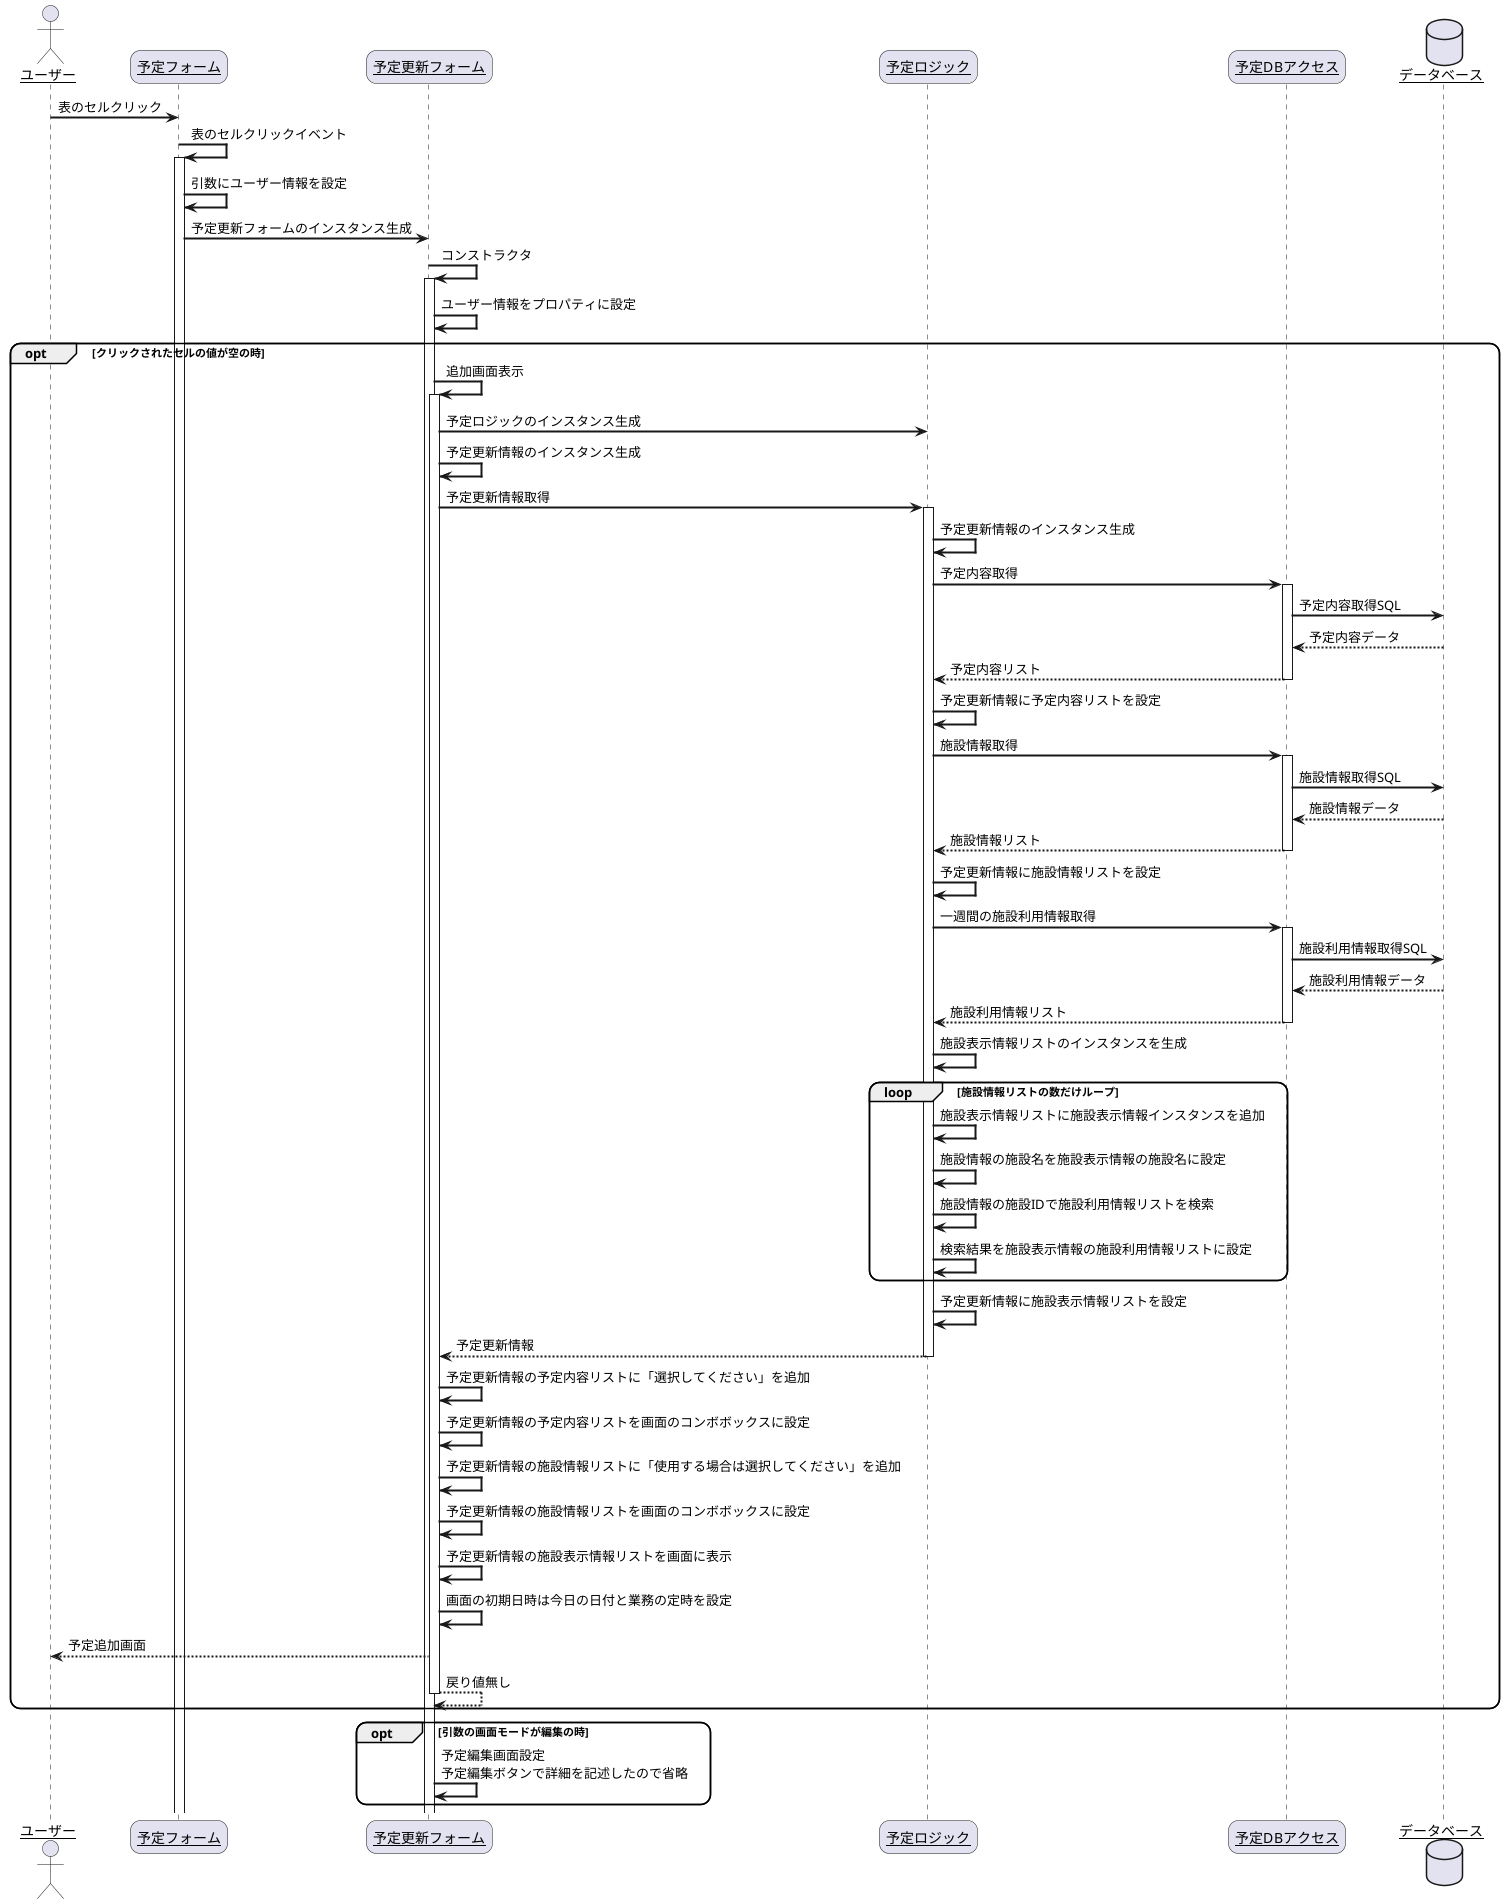 @startuml
skinparam sequenceArrowThickness 2
skinparam roundcorner 20
skinparam maxmessagesize 60
skinparam sequenceParticipant underline

actor "ユーザー" as user
participant "予定フォーム" as plan_form
participant "予定更新フォーム" as plan_update_form
participant "予定ロジック" as plan_logic
participant "予定DBアクセス" as plan_data_acces
database "データベース" as db

user -> plan_form: 表のセルクリック
plan_form -> plan_form: 表のセルクリックイベント
activate plan_form
plan_form -> plan_form: 引数にユーザー情報を設定
plan_form -> plan_update_form: 予定更新フォームのインスタンス生成
plan_update_form -> plan_update_form: コンストラクタ
activate plan_update_form
plan_update_form -> plan_update_form:ユーザー情報をプロパティに設定
opt クリックされたセルの値が空の時
    plan_update_form -> plan_update_form: 追加画面表示
    activate plan_update_form
    plan_update_form -> plan_logic: 予定ロジックのインスタンス生成
    plan_update_form -> plan_update_form: 予定更新情報のインスタンス生成
    plan_update_form -> plan_logic: 予定更新情報取得
    activate plan_logic
    plan_logic -> plan_logic: 予定更新情報のインスタンス生成
    plan_logic -> plan_data_acces: 予定内容取得
    activate plan_data_acces
    plan_data_acces -> db: 予定内容取得SQL
    db --> plan_data_acces: 予定内容データ
    plan_data_acces --> plan_logic:予定内容リスト
    deactivate plan_data_acces
    plan_logic -> plan_logic: 予定更新情報に予定内容リストを設定
    plan_logic -> plan_data_acces: 施設情報取得
    activate plan_data_acces
    plan_data_acces -> db: 施設情報取得SQL
    db --> plan_data_acces: 施設情報データ
    plan_data_acces --> plan_logic:施設情報リスト
    deactivate plan_data_acces
    plan_logic -> plan_logic: 予定更新情報に施設情報リストを設定
    plan_logic -> plan_data_acces: 一週間の施設利用情報取得
    activate plan_data_acces
    plan_data_acces -> db: 施設利用情報取得SQL
    db --> plan_data_acces: 施設利用情報データ
    plan_data_acces --> plan_logic:施設利用情報リスト
    deactivate plan_data_acces
    plan_logic -> plan_logic: 施設表示情報リストのインスタンスを生成
    loop 施設情報リストの数だけループ
        plan_logic -> plan_logic: 施設表示情報リストに施設表示情報インスタンスを追加
        plan_logic -> plan_logic: 施設情報の施設名を施設表示情報の施設名に設定
        plan_logic -> plan_logic: 施設情報の施設IDで施設利用情報リストを検索
        plan_logic -> plan_logic: 検索結果を施設表示情報の施設利用情報リストに設定
    end
    plan_logic -> plan_logic: 予定更新情報に施設表示情報リストを設定    
    plan_logic --> plan_update_form: 予定更新情報
    deactivate plan_logic
    plan_update_form -> plan_update_form:予定更新情報の予定内容リストに「選択してください」を追加
    plan_update_form -> plan_update_form:予定更新情報の予定内容リストを画面のコンボボックスに設定
    plan_update_form -> plan_update_form:予定更新情報の施設情報リストに「使用する場合は選択してください」を追加
    plan_update_form -> plan_update_form:予定更新情報の施設情報リストを画面のコンボボックスに設定
    plan_update_form -> plan_update_form:予定更新情報の施設表示情報リストを画面に表示
    plan_update_form -> plan_update_form:画面の初期日時は今日の日付と業務の定時を設定
    plan_update_form --> user: 予定追加画面
    plan_update_form --> plan_update_form: 戻り値無し
    deactivate plan_update_form
end
opt 引数の画面モードが編集の時
    plan_update_form -> plan_update_form:予定編集画面設定\n予定編集ボタンで詳細を記述したので省略
end


@enduml